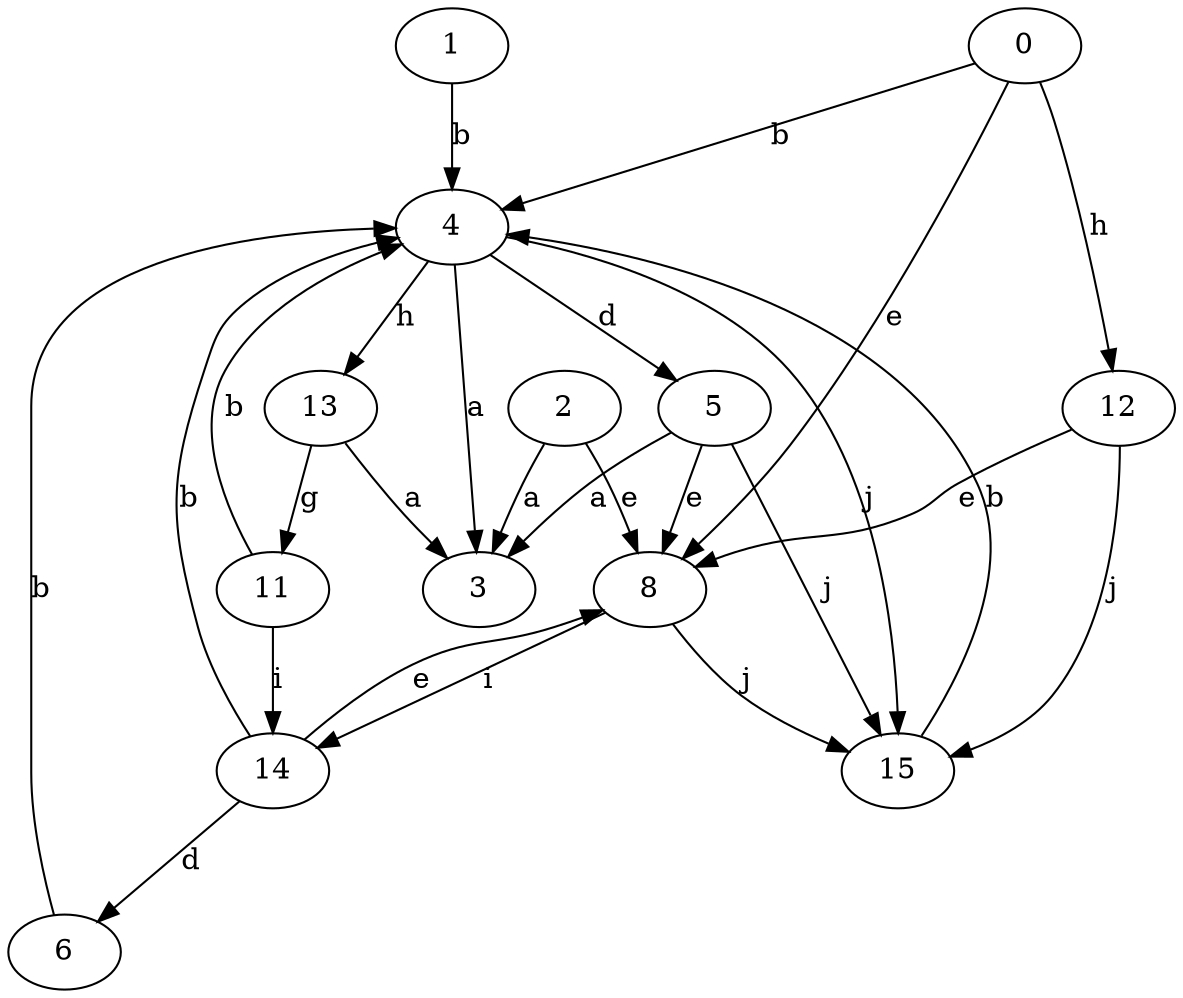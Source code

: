 strict digraph  {
0;
2;
3;
4;
5;
6;
1;
8;
11;
12;
13;
14;
15;
0 -> 4  [label=b];
0 -> 8  [label=e];
0 -> 12  [label=h];
2 -> 3  [label=a];
2 -> 8  [label=e];
4 -> 3  [label=a];
4 -> 5  [label=d];
4 -> 13  [label=h];
4 -> 15  [label=j];
5 -> 3  [label=a];
5 -> 8  [label=e];
5 -> 15  [label=j];
6 -> 4  [label=b];
1 -> 4  [label=b];
8 -> 14  [label=i];
8 -> 15  [label=j];
11 -> 4  [label=b];
11 -> 14  [label=i];
12 -> 8  [label=e];
12 -> 15  [label=j];
13 -> 3  [label=a];
13 -> 11  [label=g];
14 -> 4  [label=b];
14 -> 6  [label=d];
14 -> 8  [label=e];
15 -> 4  [label=b];
}
